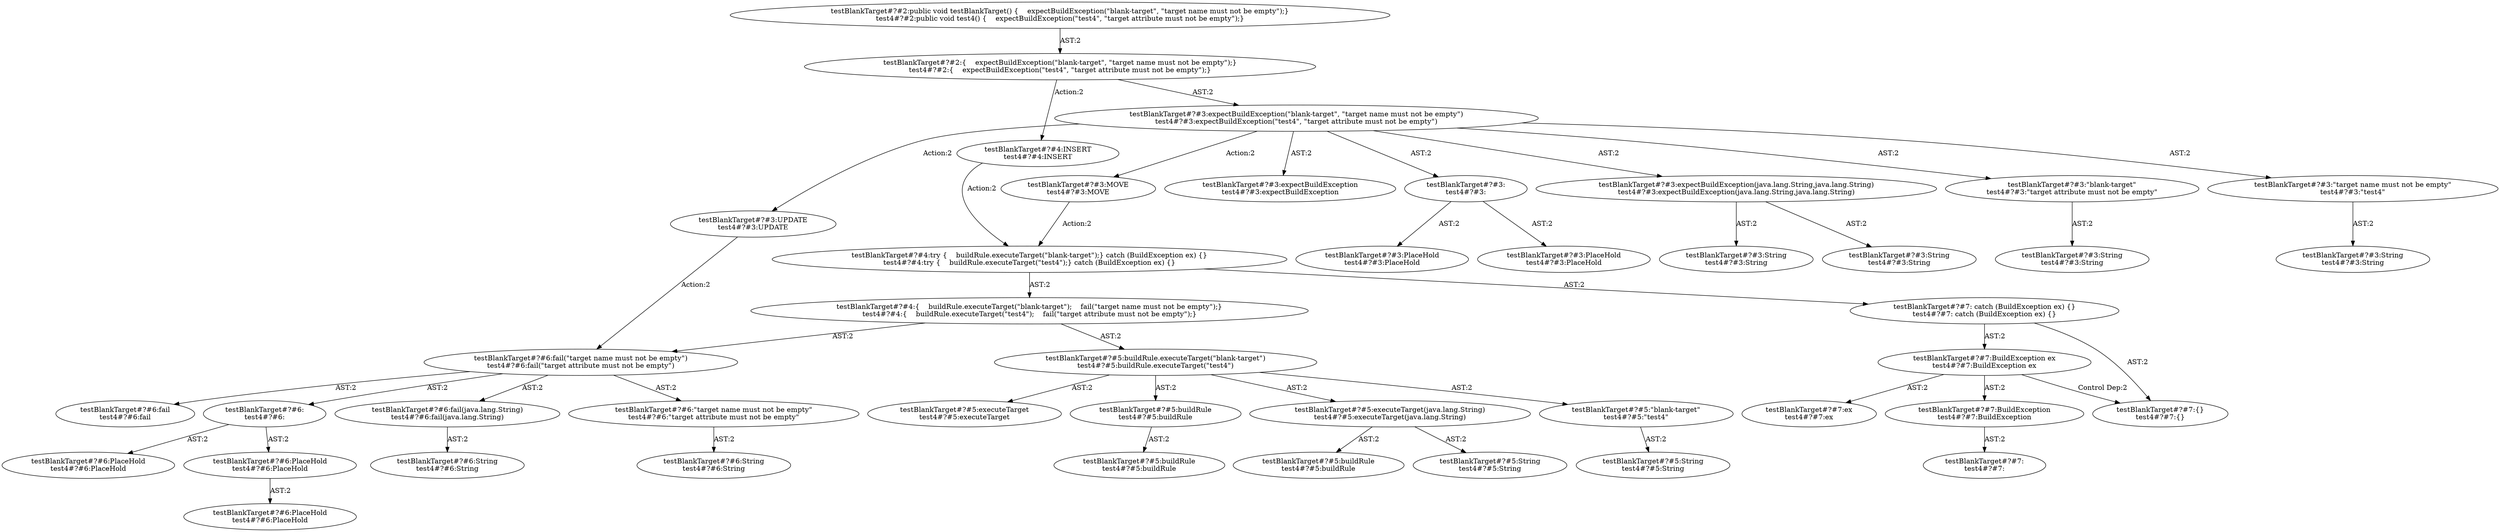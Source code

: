 digraph "Pattern" {
0 [label="testBlankTarget#?#3:UPDATE
test4#?#3:UPDATE" shape=ellipse]
1 [label="testBlankTarget#?#3:expectBuildException(\"blank-target\", \"target name must not be empty\")
test4#?#3:expectBuildException(\"test4\", \"target attribute must not be empty\")" shape=ellipse]
2 [label="testBlankTarget#?#2:\{\
    expectBuildException(\"blank-target\", \"target name must not be empty\");\
\}
test4#?#2:\{\
    expectBuildException(\"test4\", \"target attribute must not be empty\");\
\}" shape=ellipse]
3 [label="testBlankTarget#?#2:public void testBlankTarget() \{\
    expectBuildException(\"blank-target\", \"target name must not be empty\");\
\}
test4#?#2:public void test4() \{\
    expectBuildException(\"test4\", \"target attribute must not be empty\");\
\}" shape=ellipse]
4 [label="testBlankTarget#?#4:INSERT
test4#?#4:INSERT" shape=ellipse]
5 [label="testBlankTarget#?#4:try \{\
    buildRule.executeTarget(\"blank-target\");\
\
\} catch (BuildException ex) \{\
\}
test4#?#4:try \{\
    buildRule.executeTarget(\"test4\");\
\
\} catch (BuildException ex) \{\
\}" shape=ellipse]
6 [label="testBlankTarget#?#3:MOVE
test4#?#3:MOVE" shape=ellipse]
7 [label="testBlankTarget#?#4:\{\
    buildRule.executeTarget(\"blank-target\");\
    fail(\"target name must not be empty\");\
\}
test4#?#4:\{\
    buildRule.executeTarget(\"test4\");\
    fail(\"target attribute must not be empty\");\
\}" shape=ellipse]
8 [label="testBlankTarget#?#5:buildRule.executeTarget(\"blank-target\")
test4#?#5:buildRule.executeTarget(\"test4\")" shape=ellipse]
9 [label="testBlankTarget#?#5:executeTarget
test4#?#5:executeTarget" shape=ellipse]
10 [label="testBlankTarget#?#5:buildRule
test4#?#5:buildRule" shape=ellipse]
11 [label="testBlankTarget#?#5:buildRule
test4#?#5:buildRule" shape=ellipse]
12 [label="testBlankTarget#?#5:executeTarget(java.lang.String)
test4#?#5:executeTarget(java.lang.String)" shape=ellipse]
13 [label="testBlankTarget#?#5:buildRule
test4#?#5:buildRule" shape=ellipse]
14 [label="testBlankTarget#?#5:String
test4#?#5:String" shape=ellipse]
15 [label="testBlankTarget#?#5:\"blank-target\"
test4#?#5:\"test4\"" shape=ellipse]
16 [label="testBlankTarget#?#5:String
test4#?#5:String" shape=ellipse]
17 [label="testBlankTarget#?#6:fail(\"target name must not be empty\")
test4#?#6:fail(\"target attribute must not be empty\")" shape=ellipse]
18 [label="testBlankTarget#?#6:fail
test4#?#6:fail" shape=ellipse]
19 [label="testBlankTarget#?#6:
test4#?#6:" shape=ellipse]
20 [label="testBlankTarget#?#6:PlaceHold
test4#?#6:PlaceHold" shape=ellipse]
21 [label="testBlankTarget#?#6:PlaceHold
test4#?#6:PlaceHold" shape=ellipse]
22 [label="testBlankTarget#?#6:PlaceHold
test4#?#6:PlaceHold" shape=ellipse]
23 [label="testBlankTarget#?#6:fail(java.lang.String)
test4#?#6:fail(java.lang.String)" shape=ellipse]
24 [label="testBlankTarget#?#6:String
test4#?#6:String" shape=ellipse]
25 [label="testBlankTarget#?#6:\"target name must not be empty\"
test4#?#6:\"target attribute must not be empty\"" shape=ellipse]
26 [label="testBlankTarget#?#6:String
test4#?#6:String" shape=ellipse]
27 [label="testBlankTarget#?#7: catch (BuildException ex) \{\
\}
test4#?#7: catch (BuildException ex) \{\
\}" shape=ellipse]
28 [label="testBlankTarget#?#7:BuildException ex
test4#?#7:BuildException ex" shape=ellipse]
29 [label="testBlankTarget#?#7:ex
test4#?#7:ex" shape=ellipse]
30 [label="testBlankTarget#?#7:BuildException
test4#?#7:BuildException" shape=ellipse]
31 [label="testBlankTarget#?#7:
test4#?#7:" shape=ellipse]
32 [label="testBlankTarget#?#7:\{\
\}
test4#?#7:\{\
\}" shape=ellipse]
33 [label="testBlankTarget#?#3:expectBuildException
test4#?#3:expectBuildException" shape=ellipse]
34 [label="testBlankTarget#?#3:
test4#?#3:" shape=ellipse]
35 [label="testBlankTarget#?#3:PlaceHold
test4#?#3:PlaceHold" shape=ellipse]
36 [label="testBlankTarget#?#3:PlaceHold
test4#?#3:PlaceHold" shape=ellipse]
37 [label="testBlankTarget#?#3:expectBuildException(java.lang.String,java.lang.String)
test4#?#3:expectBuildException(java.lang.String,java.lang.String)" shape=ellipse]
38 [label="testBlankTarget#?#3:String
test4#?#3:String" shape=ellipse]
39 [label="testBlankTarget#?#3:String
test4#?#3:String" shape=ellipse]
40 [label="testBlankTarget#?#3:\"blank-target\"
test4#?#3:\"target attribute must not be empty\"" shape=ellipse]
41 [label="testBlankTarget#?#3:String
test4#?#3:String" shape=ellipse]
42 [label="testBlankTarget#?#3:\"target name must not be empty\"
test4#?#3:\"test4\"" shape=ellipse]
43 [label="testBlankTarget#?#3:String
test4#?#3:String" shape=ellipse]
0 -> 17 [label="Action:2"];
1 -> 0 [label="Action:2"];
1 -> 33 [label="AST:2"];
1 -> 34 [label="AST:2"];
1 -> 37 [label="AST:2"];
1 -> 40 [label="AST:2"];
1 -> 42 [label="AST:2"];
1 -> 6 [label="Action:2"];
2 -> 1 [label="AST:2"];
2 -> 4 [label="Action:2"];
3 -> 2 [label="AST:2"];
4 -> 5 [label="Action:2"];
5 -> 7 [label="AST:2"];
5 -> 27 [label="AST:2"];
6 -> 5 [label="Action:2"];
7 -> 8 [label="AST:2"];
7 -> 17 [label="AST:2"];
8 -> 9 [label="AST:2"];
8 -> 10 [label="AST:2"];
8 -> 12 [label="AST:2"];
8 -> 15 [label="AST:2"];
10 -> 11 [label="AST:2"];
12 -> 13 [label="AST:2"];
12 -> 14 [label="AST:2"];
15 -> 16 [label="AST:2"];
17 -> 18 [label="AST:2"];
17 -> 19 [label="AST:2"];
17 -> 23 [label="AST:2"];
17 -> 25 [label="AST:2"];
19 -> 20 [label="AST:2"];
19 -> 21 [label="AST:2"];
21 -> 22 [label="AST:2"];
23 -> 24 [label="AST:2"];
25 -> 26 [label="AST:2"];
27 -> 28 [label="AST:2"];
27 -> 32 [label="AST:2"];
28 -> 29 [label="AST:2"];
28 -> 30 [label="AST:2"];
28 -> 32 [label="Control Dep:2"];
30 -> 31 [label="AST:2"];
34 -> 35 [label="AST:2"];
34 -> 36 [label="AST:2"];
37 -> 38 [label="AST:2"];
37 -> 39 [label="AST:2"];
40 -> 41 [label="AST:2"];
42 -> 43 [label="AST:2"];
}